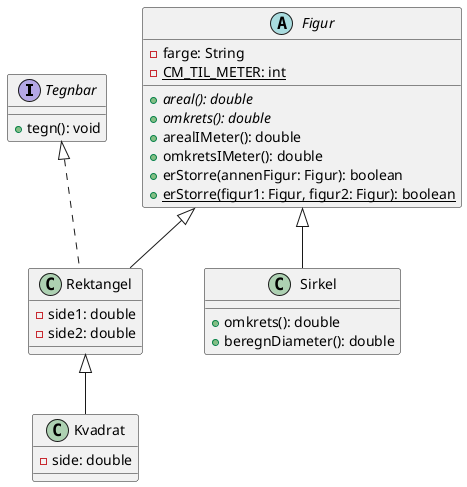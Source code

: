 @startuml


Tegnbar <|.. Rektangel
Figur <|-- Sirkel
Figur <|-- Rektangel
Rektangel <|-- Kvadrat

interface Tegnbar {
    + tegn(): void
}

abstract class Figur {
    - farge: String
    {static} - CM_TIL_METER: int
    {abstract} + areal(): double
    {abstract} + omkrets(): double
    + arealIMeter(): double
    + omkretsIMeter(): double
    + erStorre(annenFigur: Figur): boolean
    + {static} erStorre(figur1: Figur, figur2: Figur): boolean
}

class Sirkel {
    + omkrets(): double
    + beregnDiameter(): double
}

class Rektangel {
    - side1: double
    - side2: double
}

class Kvadrat {
    - side: double
}

@enduml